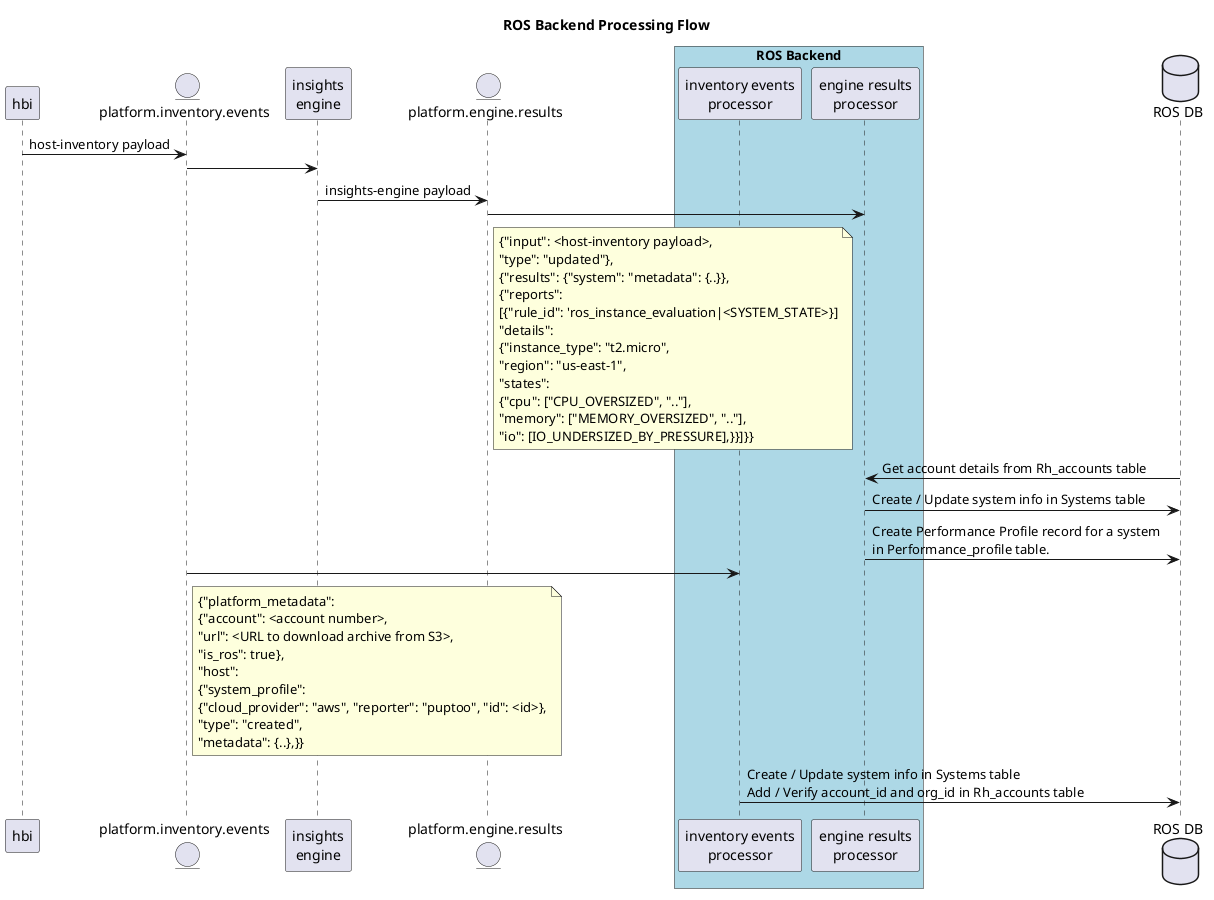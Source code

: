 @startuml
title ROS Backend Processing Flow
participant hbi
entity platform.inventory.events
participant "insights\nengine"
entity platform.engine.results
box "ROS Backend" #LightBlue
    participant "inventory events\nprocessor"
    participant "engine results\nprocessor"
end box
database "ROS DB"
hbi->platform.inventory.events: host-inventory payload
platform.inventory.events->"insights\nengine"
"insights\nengine"->platform.engine.results: insights-engine payload
platform.engine.results->"engine results\nprocessor"
Note right of platform.engine.results: {"input": <host-inventory payload>,\n"type": "updated"},\n{"results": {"system": "metadata": {..}},\n{"reports": \n[{"rule_id": 'ros_instance_evaluation|<SYSTEM_STATE>}]\n"details": \n{"instance_type": "t2.micro",\n"region": "us-east-1",\n"states":\n{"cpu": ["CPU_OVERSIZED", ".."],\n"memory": ["MEMORY_OVERSIZED", ".."],\n"io": [IO_UNDERSIZED_BY_PRESSURE],}}]}}
"engine results\nprocessor"<-"ROS DB": Get account details from Rh_accounts table
"ROS DB"<-"engine results\nprocessor": Create / Update system info in Systems table
"ROS DB"<-"engine results\nprocessor": Create Performance Profile record for a system \nin Performance_profile table.
platform.inventory.events->"inventory events\nprocessor"
Note right of platform.inventory.events: {"platform_metadata": \n{"account": <account number>, \n"url": <URL to download archive from S3>, \n"is_ros": true},\n"host": \n{"system_profile": \n{"cloud_provider": "aws", "reporter": "puptoo", "id": <id>},\n"type": "created",\n"metadata": {..},}}
"ROS DB"<-"inventory events\nprocessor": Create / Update system info in Systems table\nAdd / Verify account_id and org_id in Rh_accounts table
skinparam BoxPadding 100
@enduml